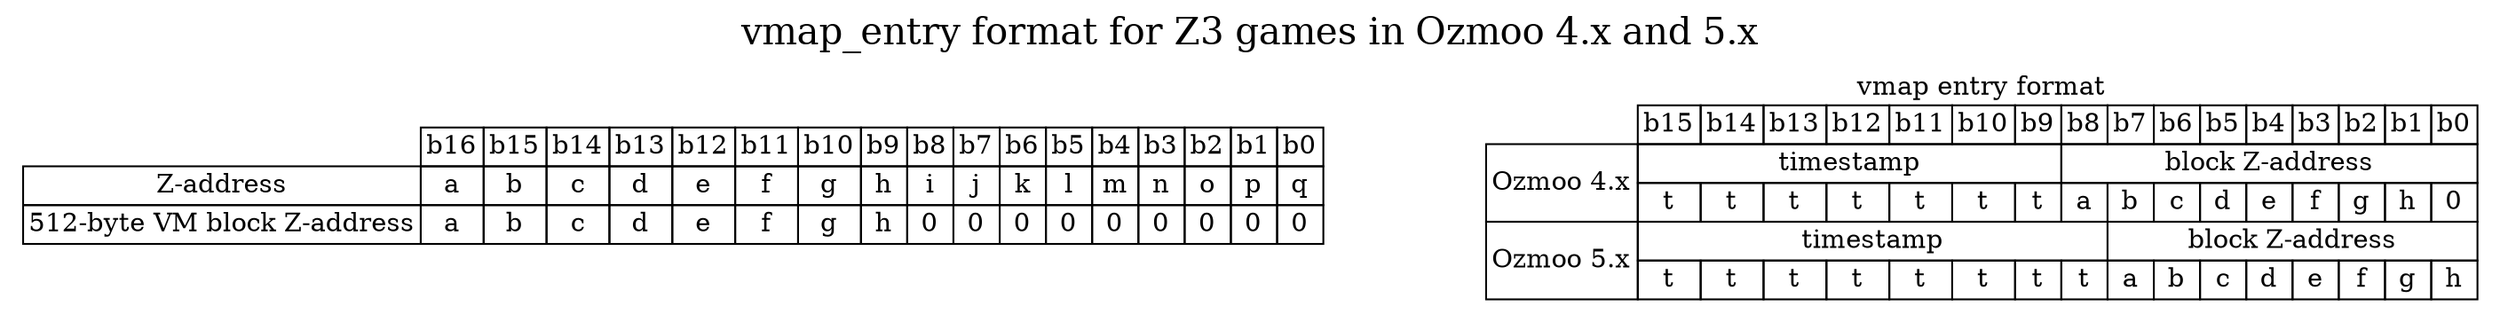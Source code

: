 digraph memory {
    graph [nodesep=1, label="vmap_entry format for Z3 games in Ozmoo 4.x and 5.x", fontsize=20, labelloc=t];
    forcelabels=true;
    node [shape=plaintext];

    zaddress [label=<
    <table border="0" cellborder="1" cellspacing="0">
        <tr>
	    <td border="0"></td>
	    <td>b16</td>
	    <td>b15</td>
	    <td>b14</td>
	    <td>b13</td>
	    <td>b12</td>
	    <td>b11</td>
	    <td>b10</td>
	    <td>b9</td>
	    <td>b8</td>
	    <td>b7</td>
	    <td>b6</td>
	    <td>b5</td>
	    <td>b4</td>
	    <td>b3</td>
	    <td>b2</td>
	    <td>b1</td>
	    <td>b0</td>
	</tr>
	<tr>
	    <td>Z-address</td>
	    <td>a</td>
	    <td>b</td>
	    <td>c</td>
	    <td>d</td>
	    <td>e</td>
	    <td>f</td>
	    <td>g</td>
	    <td>h</td>
	    <td>i</td>
	    <td>j</td>
	    <td>k</td>
	    <td>l</td>
	    <td>m</td>
	    <td>n</td>
	    <td>o</td>
	    <td>p</td>
	    <td>q</td>
	</tr>
	<tr>
	    <td>512-byte VM block Z-address</td>
	    <td>a</td>
	    <td>b</td>
	    <td>c</td>
	    <td>d</td>
	    <td>e</td>
	    <td>f</td>
	    <td>g</td>
	    <td>h</td>
	    <td>0</td>
	    <td>0</td>
	    <td>0</td>
	    <td>0</td>
	    <td>0</td>
	    <td>0</td>
	    <td>0</td>
	    <td>0</td>
	    <td>0</td>
	</tr>
    </table>>];

    vmap4 [label=<
    <table border="0" cellborder="1" cellspacing="0">
	<tr>
	    <td colspan="17" border="0">vmap entry format</td>
	</tr>
	<tr>
	    <td border="0"></td>
	    <td>b15</td>
	    <td>b14</td>
	    <td>b13</td>
	    <td>b12</td>
	    <td>b11</td>
	    <td>b10</td>
	    <td>b9</td>
	    <td>b8</td>
	    <td>b7</td>
	    <td>b6</td>
	    <td>b5</td>
	    <td>b4</td>
	    <td>b3</td>
	    <td>b2</td>
	    <td>b1</td>
	    <td>b0</td>
	</tr>
	<tr>
	    <td rowspan="2">Ozmoo 4.x</td>
	    <td colspan="7">timestamp</td>
	    <td colspan="9">block Z-address</td>
	</tr>
	<tr>
	    <td>t</td>
	    <td>t</td>
	    <td>t</td>
	    <td>t</td>
	    <td>t</td>
	    <td>t</td>
	    <td>t</td>
	    <td>a</td>
	    <td>b</td>
	    <td>c</td>
	    <td>d</td>
	    <td>e</td>
	    <td>f</td>
	    <td>g</td>
	    <td>h</td>
	    <td>0</td>
	</tr>
	<tr>
	    <td rowspan="2">Ozmoo 5.x</td>
	    <td colspan="8">timestamp</td>
	    <td colspan="8">block Z-address</td>
	</tr>
	<tr>
	    <td>t</td>
	    <td>t</td>
	    <td>t</td>
	    <td>t</td>
	    <td>t</td>
	    <td>t</td>
	    <td>t</td>
	    <td>t</td>
	    <td>a</td>
	    <td>b</td>
	    <td>c</td>
	    <td>d</td>
	    <td>e</td>
	    <td>f</td>
	    <td>g</td>
	    <td>h</td>
	</tr>
    </table>>];
}

# vi: sw=4 sts=4
